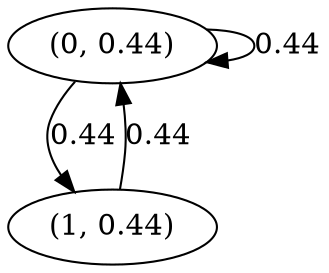 digraph {
    0 [ label = "(0, 0.44)" ]
    1 [ label = "(1, 0.44)" ]
    0 -> 0 [ label = "0.44" ]
    1 -> 0 [ label = "0.44" ]
    0 -> 1 [ label = "0.44" ]
}

